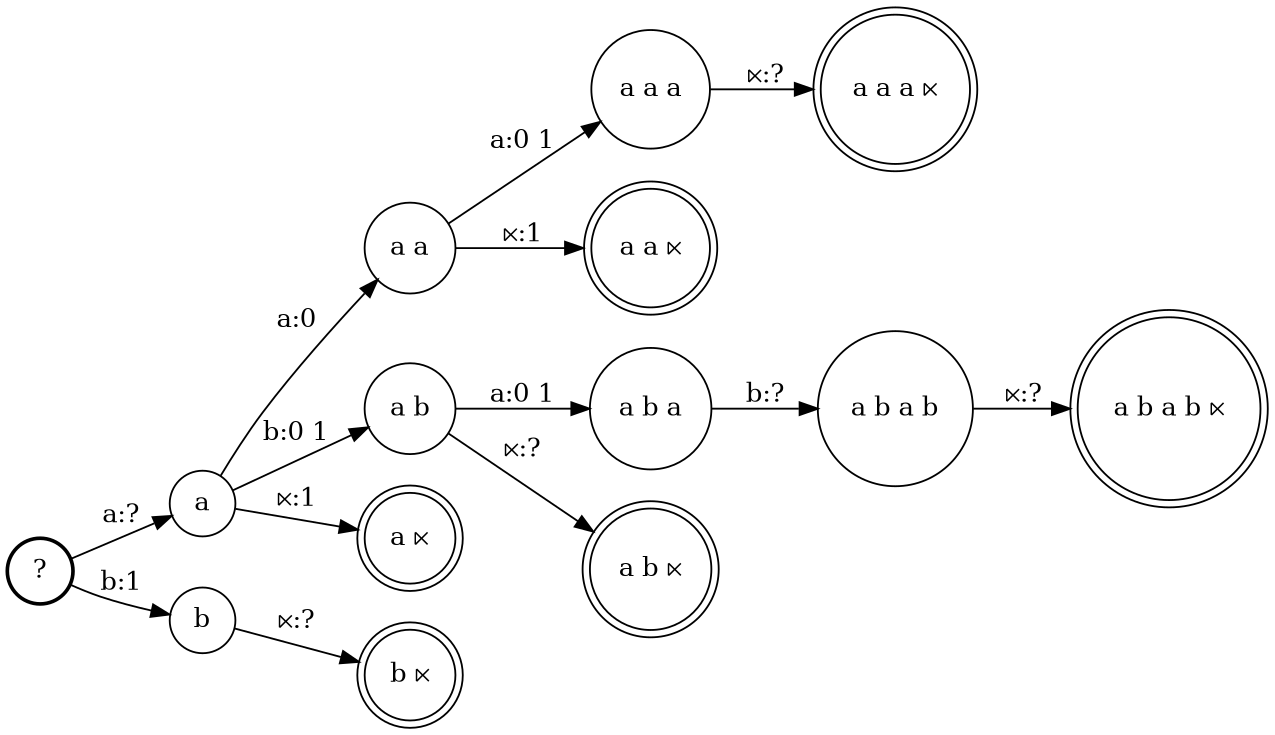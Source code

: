 digraph FST {
rankdir = LR;
size = "8.5,11";
center = 1;
orientation = Portrait;
ranksep = "0.4";
nodesep = "0.25";
0 [label = "?", shape = circle, style = bold, fontsize = 14]
	0 -> 1 [label = "a:?", fontsize = 14];
	0 -> 2 [label = "b:1", fontsize = 14];
1 [label = "a", shape = circle, style = solid, fontsize = 14]
	1 -> 3 [label = "a:0", fontsize = 14];
	1 -> 4 [label = "b:0 1", fontsize = 14];
	1 -> 8 [label = "⋉:1", fontsize = 14];
2 [label = "b", shape = circle, style = solid, fontsize = 14]
	2 -> 9 [label = "⋉:?", fontsize = 14];
3 [label = "a a", shape = circle, style = solid, fontsize = 14]
	3 -> 5 [label = "a:0 1", fontsize = 14];
	3 -> 10 [label = "⋉:1", fontsize = 14];
4 [label = "a b", shape = circle, style = solid, fontsize = 14]
	4 -> 6 [label = "a:0 1", fontsize = 14];
	4 -> 11 [label = "⋉:?", fontsize = 14];
5 [label = "a a a", shape = circle, style = solid, fontsize = 14]
	5 -> 12 [label = "⋉:?", fontsize = 14];
6 [label = "a b a", shape = circle, style = solid, fontsize = 14]
	6 -> 7 [label = "b:?", fontsize = 14];
7 [label = "a b a b", shape = circle, style = solid, fontsize = 14]
	7 -> 13 [label = "⋉:?", fontsize = 14];
8 [label = "a ⋉", shape = doublecircle, style = solid, fontsize = 14]
9 [label = "b ⋉", shape = doublecircle, style = solid, fontsize = 14]
10 [label = "a a ⋉", shape = doublecircle, style = solid, fontsize = 14]
11 [label = "a b ⋉", shape = doublecircle, style = solid, fontsize = 14]
12 [label = "a a a ⋉", shape = doublecircle, style = solid, fontsize = 14]
13 [label = "a b a b ⋉", shape = doublecircle, style = solid, fontsize = 14]
}
